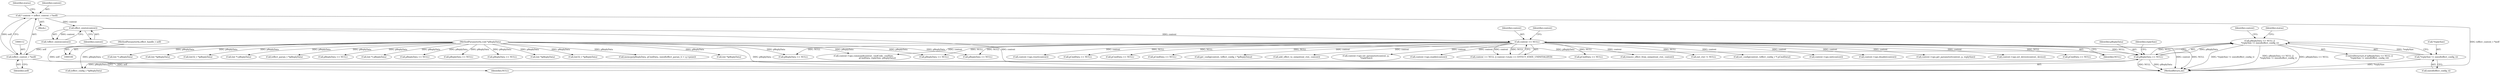 digraph "0_Android_073a80800f341325932c66818ce4302b312909a4@API" {
"1000228" [label="(Call,pReplyData == NULL ||\n *replySize != sizeof(effect_config_t))"];
"1000229" [label="(Call,pReplyData == NULL)"];
"1000106" [label="(MethodParameterIn,void *pReplyData)"];
"1000134" [label="(Call,context == NULL)"];
"1000124" [label="(Call,effect_exists(context))"];
"1000109" [label="(Call,* context = (effect_context_t *)self)"];
"1000111" [label="(Call,(effect_context_t *)self)"];
"1000101" [label="(MethodParameterIn,effect_handle_t self)"];
"1000232" [label="(Call,*replySize != sizeof(effect_config_t))"];
"1000483" [label="(Call,pReplyData == NULL)"];
"1000369" [label="(Call,(int *)pReplyData)"];
"1000246" [label="(Identifier,context)"];
"1000154" [label="(Call,pReplyData == NULL)"];
"1000228" [label="(Call,pReplyData == NULL ||\n *replySize != sizeof(effect_config_t))"];
"1000362" [label="(Call,context->ops.disable(context))"];
"1000101" [label="(MethodParameterIn,effect_handle_t self)"];
"1000117" [label="(Identifier,status)"];
"1000457" [label="(Call,context->ops.get_parameter(context, p, replySize))"];
"1000566" [label="(Call,context->ops.set_device(context, device))"];
"1000583" [label="(Call,pCmdData == NULL)"];
"1000110" [label="(Identifier,context)"];
"1000688" [label="(Call,context->ops.command(context, cmdCode, cmdSize,\n                                          pCmdData, replySize, pReplyData))"];
"1000235" [label="(Call,sizeof(effect_config_t))"];
"1000504" [label="(Call,(int32_t *)pReplyData)"];
"1000123" [label="(Call,!effect_exists(context))"];
"1000273" [label="(Call,pReplyData == NULL)"];
"1000227" [label="(ControlStructure,if (pReplyData == NULL ||\n *replySize != sizeof(effect_config_t)))"];
"1000436" [label="(Call,memcpy(pReplyData, pCmdData, sizeof(effect_param_t) + q->psize))"];
"1000621" [label="(Call,(int *)pReplyData)"];
"1000136" [label="(Identifier,NULL)"];
"1000325" [label="(Call,pReplyData == NULL)"];
"1000267" [label="(Call,context->ops.reset(context))"];
"1000712" [label="(MethodReturn,int)"];
"1000135" [label="(Identifier,context)"];
"1000176" [label="(Call,(int *) pReplyData)"];
"1000466" [label="(Call,pCmdData == NULL)"];
"1000538" [label="(Call,pCmdData == NULL)"];
"1000113" [label="(Identifier,self)"];
"1000317" [label="(Call,(int *)pReplyData)"];
"1000192" [label="(Call,pCmdData == NULL)"];
"1000254" [label="(Call,get_config(context, (effect_config_t *)pReplyData))"];
"1000239" [label="(Identifier,status)"];
"1000671" [label="(Call,add_effect_to_output(out_ctxt, context))"];
"1000233" [label="(Call,*replySize)"];
"1000232" [label="(Call,*replySize != sizeof(effect_config_t))"];
"1000525" [label="(Call,context->ops.set_parameter(context, p,\n *replySize))"];
"1000111" [label="(Call,(effect_context_t *)self)"];
"1000106" [label="(MethodParameterIn,void *pReplyData)"];
"1000310" [label="(Call,context->ops.enable(context))"];
"1000522" [label="(Call,(int32_t *)pReplyData)"];
"1000229" [label="(Call,pReplyData == NULL)"];
"1000133" [label="(Call,context == NULL || context->state == EFFECT_STATE_UNINITIALIZED)"];
"1000378" [label="(Call,pCmdData == NULL)"];
"1000107" [label="(Block,)"];
"1000230" [label="(Identifier,pReplyData)"];
"1000134" [label="(Call,context == NULL)"];
"1000651" [label="(Call,remove_effect_from_output(out_ctxt, context))"];
"1000648" [label="(Call,out_ctxt != NULL)"];
"1000184" [label="(Call,(int *) pReplyData)"];
"1000220" [label="(Call,set_config(context, (effect_config_t *) pCmdData))"];
"1000448" [label="(Call,(effect_param_t *)pReplyData)"];
"1000201" [label="(Call,pReplyData == NULL)"];
"1000125" [label="(Identifier,context)"];
"1000231" [label="(Identifier,NULL)"];
"1000139" [label="(Identifier,context)"];
"1000234" [label="(Identifier,replySize)"];
"1000217" [label="(Call,(int *) pReplyData)"];
"1000392" [label="(Call,pReplyData == NULL)"];
"1000587" [label="(Call,pReplyData == NULL)"];
"1000256" [label="(Call,(effect_config_t *)pReplyData)"];
"1000109" [label="(Call,* context = (effect_context_t *)self)"];
"1000179" [label="(Call,context->ops.init(context))"];
"1000124" [label="(Call,effect_exists(context))"];
"1000228" -> "1000227"  [label="AST: "];
"1000228" -> "1000229"  [label="CFG: "];
"1000228" -> "1000232"  [label="CFG: "];
"1000229" -> "1000228"  [label="AST: "];
"1000232" -> "1000228"  [label="AST: "];
"1000239" -> "1000228"  [label="CFG: "];
"1000246" -> "1000228"  [label="CFG: "];
"1000228" -> "1000712"  [label="DDG: pReplyData == NULL ||\n *replySize != sizeof(effect_config_t)"];
"1000228" -> "1000712"  [label="DDG: pReplyData == NULL"];
"1000228" -> "1000712"  [label="DDG: *replySize != sizeof(effect_config_t)"];
"1000229" -> "1000228"  [label="DDG: pReplyData"];
"1000229" -> "1000228"  [label="DDG: NULL"];
"1000232" -> "1000228"  [label="DDG: *replySize"];
"1000229" -> "1000231"  [label="CFG: "];
"1000230" -> "1000229"  [label="AST: "];
"1000231" -> "1000229"  [label="AST: "];
"1000234" -> "1000229"  [label="CFG: "];
"1000229" -> "1000712"  [label="DDG: NULL"];
"1000229" -> "1000712"  [label="DDG: pReplyData"];
"1000106" -> "1000229"  [label="DDG: pReplyData"];
"1000134" -> "1000229"  [label="DDG: NULL"];
"1000229" -> "1000256"  [label="DDG: pReplyData"];
"1000106" -> "1000100"  [label="AST: "];
"1000106" -> "1000712"  [label="DDG: pReplyData"];
"1000106" -> "1000154"  [label="DDG: pReplyData"];
"1000106" -> "1000176"  [label="DDG: pReplyData"];
"1000106" -> "1000184"  [label="DDG: pReplyData"];
"1000106" -> "1000201"  [label="DDG: pReplyData"];
"1000106" -> "1000217"  [label="DDG: pReplyData"];
"1000106" -> "1000256"  [label="DDG: pReplyData"];
"1000106" -> "1000273"  [label="DDG: pReplyData"];
"1000106" -> "1000317"  [label="DDG: pReplyData"];
"1000106" -> "1000325"  [label="DDG: pReplyData"];
"1000106" -> "1000369"  [label="DDG: pReplyData"];
"1000106" -> "1000392"  [label="DDG: pReplyData"];
"1000106" -> "1000436"  [label="DDG: pReplyData"];
"1000106" -> "1000448"  [label="DDG: pReplyData"];
"1000106" -> "1000483"  [label="DDG: pReplyData"];
"1000106" -> "1000504"  [label="DDG: pReplyData"];
"1000106" -> "1000522"  [label="DDG: pReplyData"];
"1000106" -> "1000587"  [label="DDG: pReplyData"];
"1000106" -> "1000621"  [label="DDG: pReplyData"];
"1000106" -> "1000688"  [label="DDG: pReplyData"];
"1000134" -> "1000133"  [label="AST: "];
"1000134" -> "1000136"  [label="CFG: "];
"1000135" -> "1000134"  [label="AST: "];
"1000136" -> "1000134"  [label="AST: "];
"1000139" -> "1000134"  [label="CFG: "];
"1000133" -> "1000134"  [label="CFG: "];
"1000134" -> "1000712"  [label="DDG: context"];
"1000134" -> "1000712"  [label="DDG: NULL"];
"1000134" -> "1000133"  [label="DDG: context"];
"1000134" -> "1000133"  [label="DDG: NULL"];
"1000124" -> "1000134"  [label="DDG: context"];
"1000134" -> "1000154"  [label="DDG: NULL"];
"1000134" -> "1000179"  [label="DDG: context"];
"1000134" -> "1000192"  [label="DDG: NULL"];
"1000134" -> "1000220"  [label="DDG: context"];
"1000134" -> "1000254"  [label="DDG: context"];
"1000134" -> "1000267"  [label="DDG: context"];
"1000134" -> "1000273"  [label="DDG: NULL"];
"1000134" -> "1000310"  [label="DDG: context"];
"1000134" -> "1000325"  [label="DDG: NULL"];
"1000134" -> "1000362"  [label="DDG: context"];
"1000134" -> "1000378"  [label="DDG: NULL"];
"1000134" -> "1000457"  [label="DDG: context"];
"1000134" -> "1000466"  [label="DDG: NULL"];
"1000134" -> "1000525"  [label="DDG: context"];
"1000134" -> "1000538"  [label="DDG: NULL"];
"1000134" -> "1000566"  [label="DDG: context"];
"1000134" -> "1000583"  [label="DDG: NULL"];
"1000134" -> "1000648"  [label="DDG: NULL"];
"1000134" -> "1000651"  [label="DDG: context"];
"1000134" -> "1000671"  [label="DDG: context"];
"1000134" -> "1000688"  [label="DDG: context"];
"1000124" -> "1000123"  [label="AST: "];
"1000124" -> "1000125"  [label="CFG: "];
"1000125" -> "1000124"  [label="AST: "];
"1000123" -> "1000124"  [label="CFG: "];
"1000124" -> "1000712"  [label="DDG: context"];
"1000124" -> "1000123"  [label="DDG: context"];
"1000109" -> "1000124"  [label="DDG: context"];
"1000109" -> "1000107"  [label="AST: "];
"1000109" -> "1000111"  [label="CFG: "];
"1000110" -> "1000109"  [label="AST: "];
"1000111" -> "1000109"  [label="AST: "];
"1000117" -> "1000109"  [label="CFG: "];
"1000109" -> "1000712"  [label="DDG: (effect_context_t *)self"];
"1000111" -> "1000109"  [label="DDG: self"];
"1000111" -> "1000113"  [label="CFG: "];
"1000112" -> "1000111"  [label="AST: "];
"1000113" -> "1000111"  [label="AST: "];
"1000111" -> "1000712"  [label="DDG: self"];
"1000101" -> "1000111"  [label="DDG: self"];
"1000101" -> "1000100"  [label="AST: "];
"1000101" -> "1000712"  [label="DDG: self"];
"1000232" -> "1000235"  [label="CFG: "];
"1000233" -> "1000232"  [label="AST: "];
"1000235" -> "1000232"  [label="AST: "];
"1000232" -> "1000712"  [label="DDG: *replySize"];
}
